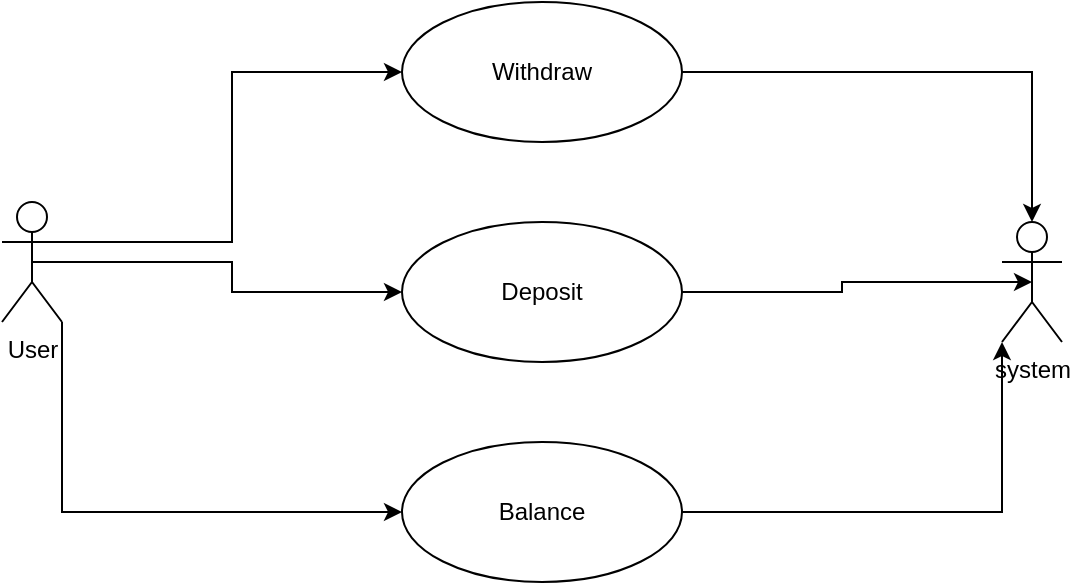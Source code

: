 <mxfile version="27.0.9">
  <diagram name="Page-1" id="NuE_loCFF0ZCaUq2ItOF">
    <mxGraphModel dx="2066" dy="912" grid="1" gridSize="10" guides="1" tooltips="1" connect="1" arrows="1" fold="1" page="1" pageScale="1" pageWidth="850" pageHeight="1100" math="0" shadow="0">
      <root>
        <mxCell id="0" />
        <mxCell id="1" parent="0" />
        <mxCell id="ZOI24Rt-o88_AwXLBd1F-15" style="edgeStyle=orthogonalEdgeStyle;rounded=0;orthogonalLoop=1;jettySize=auto;html=1;exitX=1;exitY=0.5;exitDx=0;exitDy=0;entryX=0.5;entryY=0;entryDx=0;entryDy=0;entryPerimeter=0;" edge="1" parent="1" source="ZOI24Rt-o88_AwXLBd1F-1" target="ZOI24Rt-o88_AwXLBd1F-13">
          <mxGeometry relative="1" as="geometry">
            <mxPoint x="740" y="450" as="targetPoint" />
          </mxGeometry>
        </mxCell>
        <mxCell id="ZOI24Rt-o88_AwXLBd1F-1" value="Withdraw" style="ellipse;whiteSpace=wrap;html=1;" vertex="1" parent="1">
          <mxGeometry x="410" y="360" width="140" height="70" as="geometry" />
        </mxCell>
        <mxCell id="ZOI24Rt-o88_AwXLBd1F-14" style="edgeStyle=orthogonalEdgeStyle;rounded=0;orthogonalLoop=1;jettySize=auto;html=1;exitX=1;exitY=0.5;exitDx=0;exitDy=0;entryX=0.5;entryY=0.5;entryDx=0;entryDy=0;entryPerimeter=0;" edge="1" parent="1" source="ZOI24Rt-o88_AwXLBd1F-2" target="ZOI24Rt-o88_AwXLBd1F-13">
          <mxGeometry relative="1" as="geometry">
            <mxPoint x="730" y="510" as="targetPoint" />
          </mxGeometry>
        </mxCell>
        <mxCell id="ZOI24Rt-o88_AwXLBd1F-2" value="Deposit" style="ellipse;whiteSpace=wrap;html=1;" vertex="1" parent="1">
          <mxGeometry x="410" y="470" width="140" height="70" as="geometry" />
        </mxCell>
        <mxCell id="ZOI24Rt-o88_AwXLBd1F-16" style="edgeStyle=orthogonalEdgeStyle;rounded=0;orthogonalLoop=1;jettySize=auto;html=1;exitX=1;exitY=0.5;exitDx=0;exitDy=0;entryX=0;entryY=1;entryDx=0;entryDy=0;entryPerimeter=0;" edge="1" parent="1" source="ZOI24Rt-o88_AwXLBd1F-3" target="ZOI24Rt-o88_AwXLBd1F-13">
          <mxGeometry relative="1" as="geometry">
            <mxPoint x="730" y="510" as="targetPoint" />
          </mxGeometry>
        </mxCell>
        <mxCell id="ZOI24Rt-o88_AwXLBd1F-3" value="Balance" style="ellipse;whiteSpace=wrap;html=1;" vertex="1" parent="1">
          <mxGeometry x="410" y="580" width="140" height="70" as="geometry" />
        </mxCell>
        <mxCell id="ZOI24Rt-o88_AwXLBd1F-7" style="edgeStyle=orthogonalEdgeStyle;rounded=0;orthogonalLoop=1;jettySize=auto;html=1;exitX=1;exitY=0.333;exitDx=0;exitDy=0;exitPerimeter=0;entryX=0;entryY=0.5;entryDx=0;entryDy=0;" edge="1" parent="1" source="ZOI24Rt-o88_AwXLBd1F-4" target="ZOI24Rt-o88_AwXLBd1F-1">
          <mxGeometry relative="1" as="geometry" />
        </mxCell>
        <mxCell id="ZOI24Rt-o88_AwXLBd1F-11" style="edgeStyle=orthogonalEdgeStyle;rounded=0;orthogonalLoop=1;jettySize=auto;html=1;exitX=0.5;exitY=0.5;exitDx=0;exitDy=0;exitPerimeter=0;" edge="1" parent="1" source="ZOI24Rt-o88_AwXLBd1F-4" target="ZOI24Rt-o88_AwXLBd1F-2">
          <mxGeometry relative="1" as="geometry" />
        </mxCell>
        <mxCell id="ZOI24Rt-o88_AwXLBd1F-12" style="edgeStyle=orthogonalEdgeStyle;rounded=0;orthogonalLoop=1;jettySize=auto;html=1;exitX=1;exitY=1;exitDx=0;exitDy=0;exitPerimeter=0;entryX=0;entryY=0.5;entryDx=0;entryDy=0;" edge="1" parent="1" source="ZOI24Rt-o88_AwXLBd1F-4" target="ZOI24Rt-o88_AwXLBd1F-3">
          <mxGeometry relative="1" as="geometry" />
        </mxCell>
        <mxCell id="ZOI24Rt-o88_AwXLBd1F-4" value="User" style="shape=umlActor;verticalLabelPosition=bottom;verticalAlign=top;html=1;" vertex="1" parent="1">
          <mxGeometry x="210" y="460" width="30" height="60" as="geometry" />
        </mxCell>
        <mxCell id="ZOI24Rt-o88_AwXLBd1F-13" value="system" style="shape=umlActor;verticalLabelPosition=bottom;verticalAlign=top;html=1;" vertex="1" parent="1">
          <mxGeometry x="710" y="470" width="30" height="60" as="geometry" />
        </mxCell>
      </root>
    </mxGraphModel>
  </diagram>
</mxfile>

